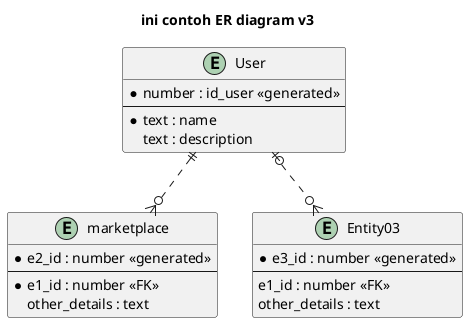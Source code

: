 @startuml tes

title ini contoh ER diagram v3

' hide the spot


' avoid problems with angled crows feet
' skinparam linetype ortho

entity "User" as user {
  *number : id_user <<generated>>
  --
  *text : name
  text : description
}

entity "marketplace" as e02 {
  *e2_id : number <<generated>>
  --
  *e1_id : number <<FK>>
  other_details : text
}

entity "Entity03" as e03 {
  *e3_id : number <<generated>>
  --
  e1_id : number <<FK>>
  other_details : text
}

user ||..o{ e02
user |o..o{ e03

@enduml